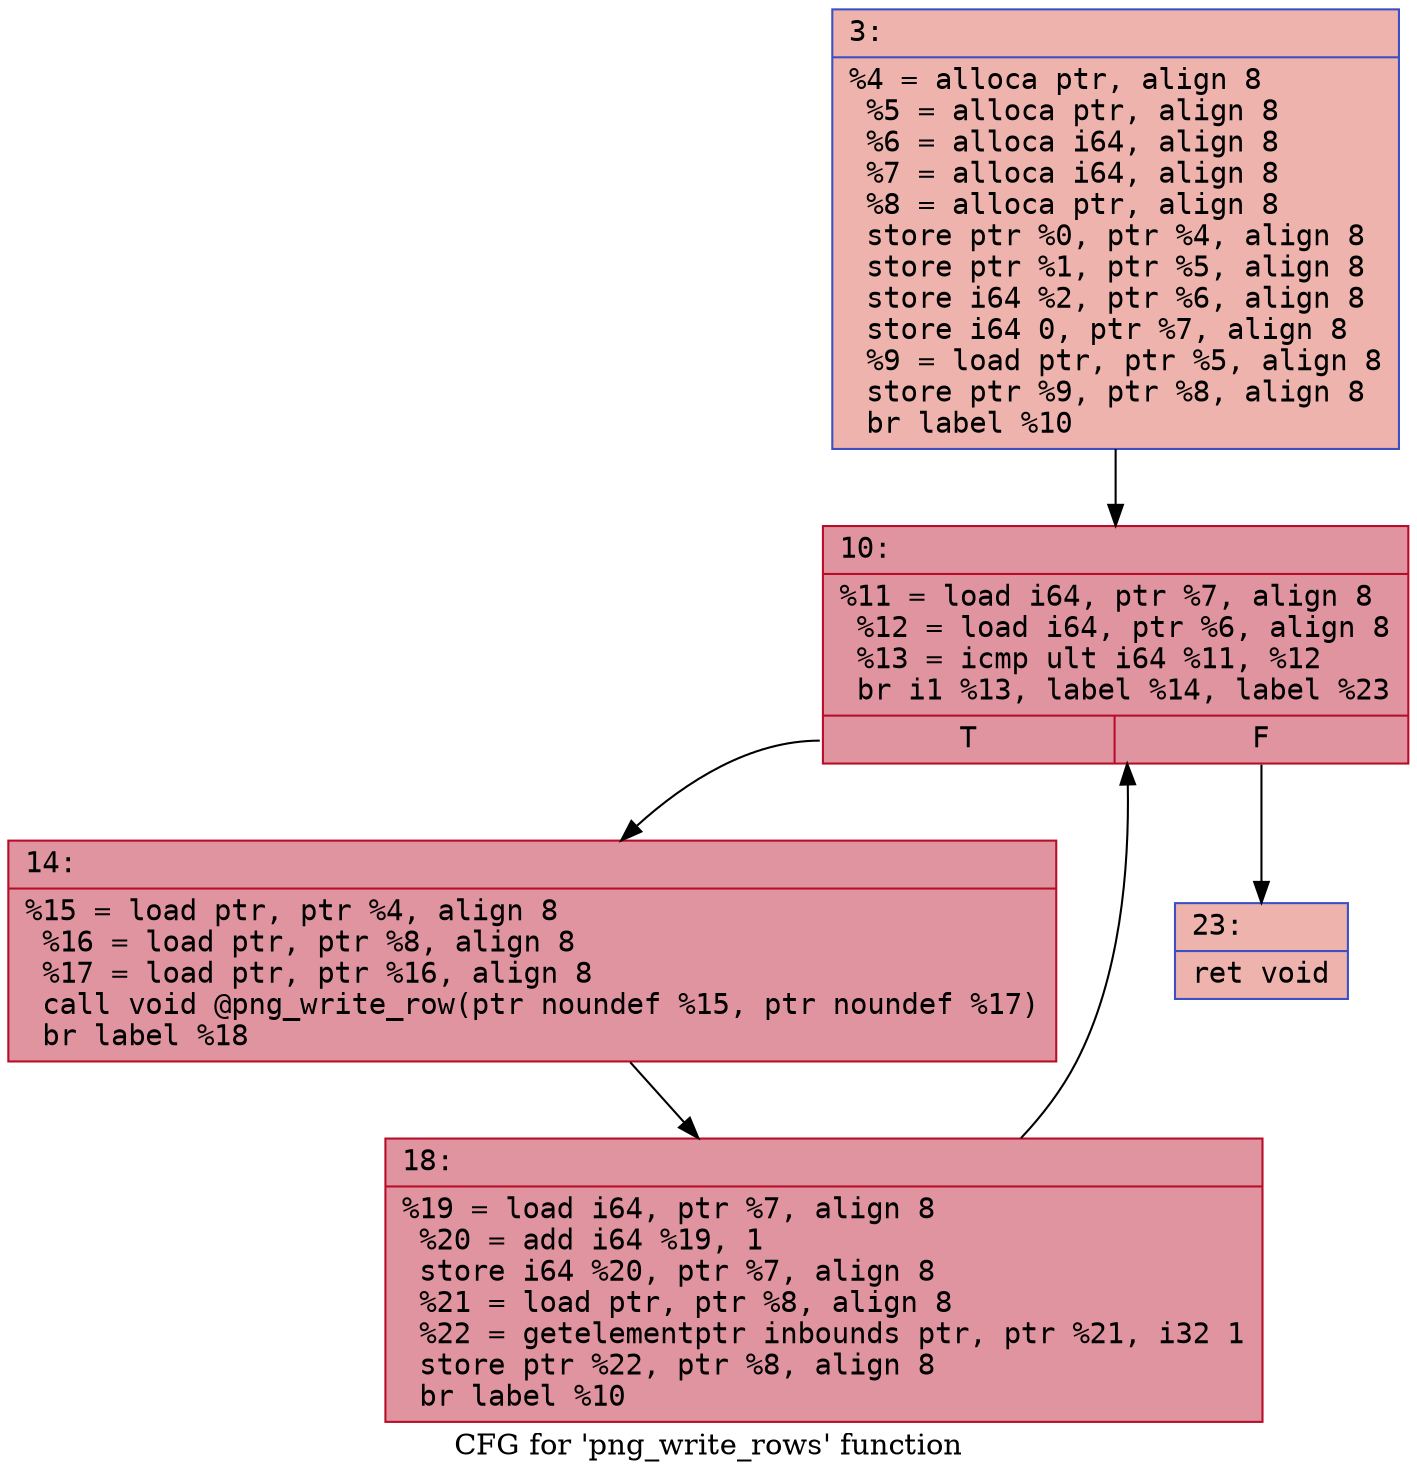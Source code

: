 digraph "CFG for 'png_write_rows' function" {
	label="CFG for 'png_write_rows' function";

	Node0x6000021db8e0 [shape=record,color="#3d50c3ff", style=filled, fillcolor="#d6524470" fontname="Courier",label="{3:\l|  %4 = alloca ptr, align 8\l  %5 = alloca ptr, align 8\l  %6 = alloca i64, align 8\l  %7 = alloca i64, align 8\l  %8 = alloca ptr, align 8\l  store ptr %0, ptr %4, align 8\l  store ptr %1, ptr %5, align 8\l  store i64 %2, ptr %6, align 8\l  store i64 0, ptr %7, align 8\l  %9 = load ptr, ptr %5, align 8\l  store ptr %9, ptr %8, align 8\l  br label %10\l}"];
	Node0x6000021db8e0 -> Node0x6000021db930[tooltip="3 -> 10\nProbability 100.00%" ];
	Node0x6000021db930 [shape=record,color="#b70d28ff", style=filled, fillcolor="#b70d2870" fontname="Courier",label="{10:\l|  %11 = load i64, ptr %7, align 8\l  %12 = load i64, ptr %6, align 8\l  %13 = icmp ult i64 %11, %12\l  br i1 %13, label %14, label %23\l|{<s0>T|<s1>F}}"];
	Node0x6000021db930:s0 -> Node0x6000021db980[tooltip="10 -> 14\nProbability 96.88%" ];
	Node0x6000021db930:s1 -> Node0x6000021dba20[tooltip="10 -> 23\nProbability 3.12%" ];
	Node0x6000021db980 [shape=record,color="#b70d28ff", style=filled, fillcolor="#b70d2870" fontname="Courier",label="{14:\l|  %15 = load ptr, ptr %4, align 8\l  %16 = load ptr, ptr %8, align 8\l  %17 = load ptr, ptr %16, align 8\l  call void @png_write_row(ptr noundef %15, ptr noundef %17)\l  br label %18\l}"];
	Node0x6000021db980 -> Node0x6000021db9d0[tooltip="14 -> 18\nProbability 100.00%" ];
	Node0x6000021db9d0 [shape=record,color="#b70d28ff", style=filled, fillcolor="#b70d2870" fontname="Courier",label="{18:\l|  %19 = load i64, ptr %7, align 8\l  %20 = add i64 %19, 1\l  store i64 %20, ptr %7, align 8\l  %21 = load ptr, ptr %8, align 8\l  %22 = getelementptr inbounds ptr, ptr %21, i32 1\l  store ptr %22, ptr %8, align 8\l  br label %10\l}"];
	Node0x6000021db9d0 -> Node0x6000021db930[tooltip="18 -> 10\nProbability 100.00%" ];
	Node0x6000021dba20 [shape=record,color="#3d50c3ff", style=filled, fillcolor="#d6524470" fontname="Courier",label="{23:\l|  ret void\l}"];
}
